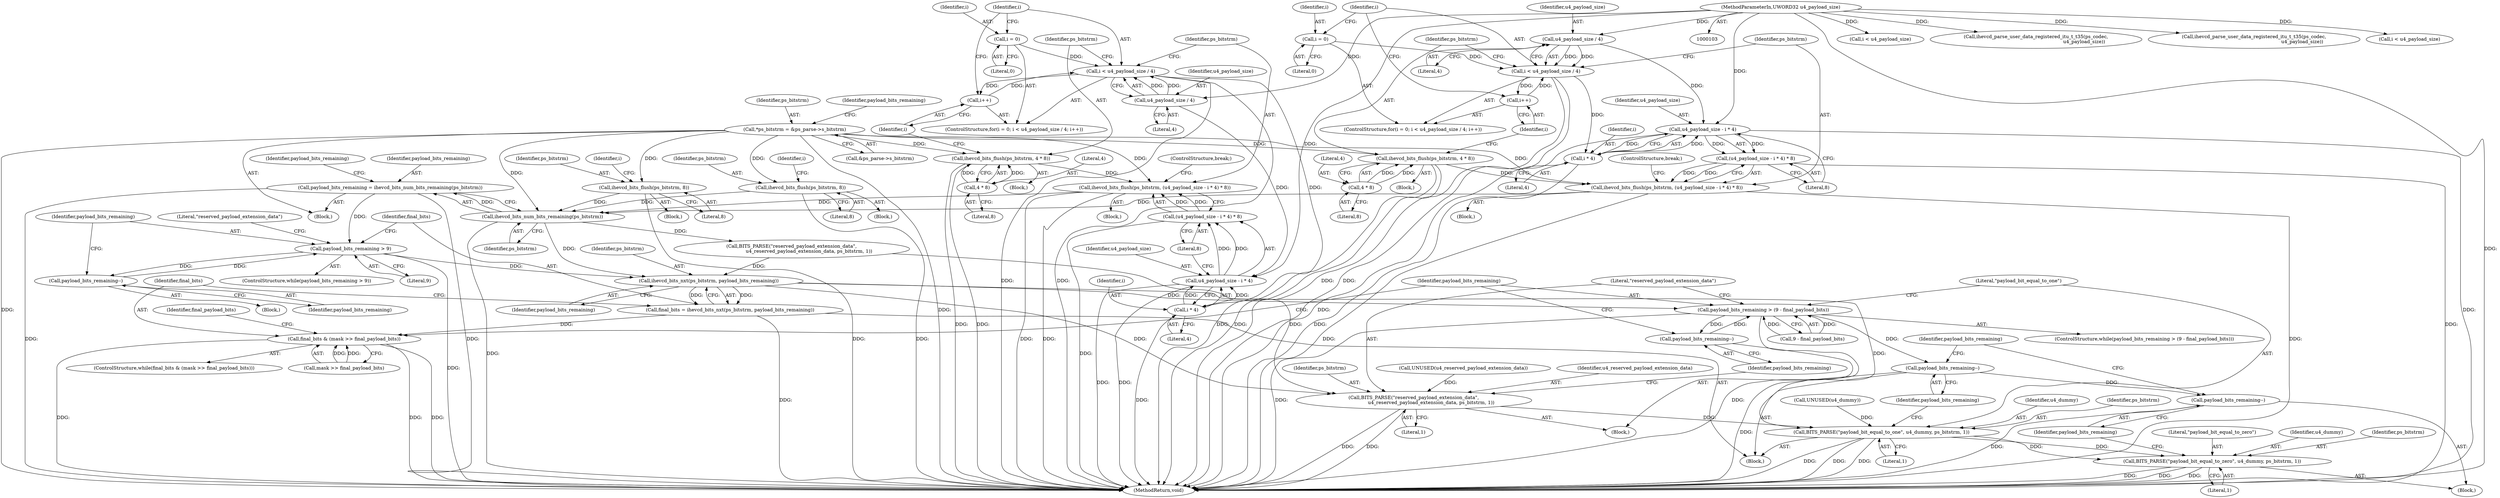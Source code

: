 digraph "0_Android_9f0fb67540d2259e4930d9bd5f1a1a6fb95af862@API" {
"1000345" [label="(Call,payload_bits_remaining = ihevcd_bits_num_bits_remaining(ps_bitstrm))"];
"1000347" [label="(Call,ihevcd_bits_num_bits_remaining(ps_bitstrm))"];
"1000315" [label="(Call,ihevcd_bits_flush(ps_bitstrm, (u4_payload_size - i * 4) * 8))"];
"1000310" [label="(Call,ihevcd_bits_flush(ps_bitstrm, 4 * 8))"];
"1000117" [label="(Call,*ps_bitstrm = &ps_parse->s_bitstrm)"];
"1000312" [label="(Call,4 * 8)"];
"1000317" [label="(Call,(u4_payload_size - i * 4) * 8)"];
"1000318" [label="(Call,u4_payload_size - i * 4)"];
"1000304" [label="(Call,u4_payload_size / 4)"];
"1000106" [label="(MethodParameterIn,UWORD32 u4_payload_size)"];
"1000320" [label="(Call,i * 4)"];
"1000302" [label="(Call,i < u4_payload_size / 4)"];
"1000299" [label="(Call,i = 0)"];
"1000307" [label="(Call,i++)"];
"1000272" [label="(Call,ihevcd_bits_flush(ps_bitstrm, 8))"];
"1000246" [label="(Call,ihevcd_bits_flush(ps_bitstrm, (u4_payload_size - i * 4) * 8))"];
"1000241" [label="(Call,ihevcd_bits_flush(ps_bitstrm, 4 * 8))"];
"1000243" [label="(Call,4 * 8)"];
"1000248" [label="(Call,(u4_payload_size - i * 4) * 8)"];
"1000249" [label="(Call,u4_payload_size - i * 4)"];
"1000235" [label="(Call,u4_payload_size / 4)"];
"1000251" [label="(Call,i * 4)"];
"1000233" [label="(Call,i < u4_payload_size / 4)"];
"1000238" [label="(Call,i++)"];
"1000230" [label="(Call,i = 0)"];
"1000341" [label="(Call,ihevcd_bits_flush(ps_bitstrm, 8))"];
"1000368" [label="(Call,payload_bits_remaining > 9)"];
"1000377" [label="(Call,payload_bits_remaining--)"];
"1000381" [label="(Call,ihevcd_bits_nxt(ps_bitstrm, payload_bits_remaining))"];
"1000379" [label="(Call,final_bits = ihevcd_bits_nxt(ps_bitstrm, payload_bits_remaining))"];
"1000385" [label="(Call,final_bits & (mask >> final_payload_bits))"];
"1000395" [label="(Call,payload_bits_remaining > (9 - final_payload_bits))"];
"1000406" [label="(Call,payload_bits_remaining--)"];
"1000413" [label="(Call,payload_bits_remaining--)"];
"1000423" [label="(Call,payload_bits_remaining--)"];
"1000401" [label="(Call,BITS_PARSE(\"reserved_payload_extension_data\",\n                       u4_reserved_payload_extension_data, ps_bitstrm, 1))"];
"1000408" [label="(Call,BITS_PARSE(\"payload_bit_equal_to_one\", u4_dummy, ps_bitstrm, 1))"];
"1000418" [label="(Call,BITS_PARSE(\"payload_bit_equal_to_zero\", u4_dummy, ps_bitstrm, 1))"];
"1000309" [label="(Block,)"];
"1000379" [label="(Call,final_bits = ihevcd_bits_nxt(ps_bitstrm, payload_bits_remaining))"];
"1000249" [label="(Call,u4_payload_size - i * 4)"];
"1000339" [label="(Identifier,i)"];
"1000242" [label="(Identifier,ps_bitstrm)"];
"1000311" [label="(Identifier,ps_bitstrm)"];
"1000386" [label="(Identifier,final_bits)"];
"1000417" [label="(Block,)"];
"1000413" [label="(Call,payload_bits_remaining--)"];
"1000335" [label="(Call,i < u4_payload_size)"];
"1000419" [label="(Literal,\"payload_bit_equal_to_zero\")"];
"1000422" [label="(Literal,1)"];
"1000234" [label="(Identifier,i)"];
"1000382" [label="(Identifier,ps_bitstrm)"];
"1000416" [label="(Identifier,payload_bits_remaining)"];
"1000271" [label="(Block,)"];
"1000318" [label="(Call,u4_payload_size - i * 4)"];
"1000346" [label="(Identifier,payload_bits_remaining)"];
"1000420" [label="(Identifier,u4_dummy)"];
"1000403" [label="(Identifier,u4_reserved_payload_extension_data)"];
"1000410" [label="(Identifier,u4_dummy)"];
"1000343" [label="(Literal,8)"];
"1000373" [label="(Literal,\"reserved_payload_extension_data\")"];
"1000254" [label="(Literal,8)"];
"1000341" [label="(Call,ihevcd_bits_flush(ps_bitstrm, 8))"];
"1000351" [label="(Block,)"];
"1000251" [label="(Call,i * 4)"];
"1000260" [label="(ControlStructure,break;)"];
"1000407" [label="(Identifier,payload_bits_remaining)"];
"1000404" [label="(Identifier,ps_bitstrm)"];
"1000421" [label="(Identifier,ps_bitstrm)"];
"1000347" [label="(Call,ihevcd_bits_num_bits_remaining(ps_bitstrm))"];
"1000418" [label="(Call,BITS_PARSE(\"payload_bit_equal_to_zero\", u4_dummy, ps_bitstrm, 1))"];
"1000326" [label="(Call,ihevcd_parse_user_data_registered_itu_t_t35(ps_codec,\n                                                                u4_payload_size))"];
"1000240" [label="(Block,)"];
"1000322" [label="(Literal,4)"];
"1000119" [label="(Call,&ps_parse->s_bitstrm)"];
"1000423" [label="(Call,payload_bits_remaining--)"];
"1000237" [label="(Literal,4)"];
"1000383" [label="(Identifier,payload_bits_remaining)"];
"1000315" [label="(Call,ihevcd_bits_flush(ps_bitstrm, (u4_payload_size - i * 4) * 8))"];
"1000245" [label="(Literal,8)"];
"1000305" [label="(Identifier,u4_payload_size)"];
"1000273" [label="(Identifier,ps_bitstrm)"];
"1000412" [label="(Literal,1)"];
"1000230" [label="(Call,i = 0)"];
"1000297" [label="(Block,)"];
"1000253" [label="(Literal,4)"];
"1000312" [label="(Call,4 * 8)"];
"1000252" [label="(Identifier,i)"];
"1000108" [label="(Block,)"];
"1000411" [label="(Identifier,ps_bitstrm)"];
"1000394" [label="(ControlStructure,while(payload_bits_remaining > (9 - final_payload_bits)))"];
"1000229" [label="(ControlStructure,for(i = 0; i < u4_payload_size / 4; i++))"];
"1000387" [label="(Call,mask >> final_payload_bits)"];
"1000402" [label="(Literal,\"reserved_payload_extension_data\")"];
"1000363" [label="(Call,UNUSED(u4_dummy))"];
"1000377" [label="(Call,payload_bits_remaining--)"];
"1000371" [label="(Block,)"];
"1000316" [label="(Identifier,ps_bitstrm)"];
"1000368" [label="(Call,payload_bits_remaining > 9)"];
"1000270" [label="(Identifier,i)"];
"1000414" [label="(Identifier,payload_bits_remaining)"];
"1000302" [label="(Call,i < u4_payload_size / 4)"];
"1000241" [label="(Call,ihevcd_bits_flush(ps_bitstrm, 4 * 8))"];
"1000232" [label="(Literal,0)"];
"1000372" [label="(Call,BITS_PARSE(\"reserved_payload_extension_data\",\n                       u4_reserved_payload_extension_data, ps_bitstrm, 1))"];
"1000235" [label="(Call,u4_payload_size / 4)"];
"1000340" [label="(Block,)"];
"1000350" [label="(Identifier,payload_bits_remaining)"];
"1000257" [label="(Call,ihevcd_parse_user_data_registered_itu_t_t35(ps_codec,\n                                                                u4_payload_size))"];
"1000236" [label="(Identifier,u4_payload_size)"];
"1000400" [label="(Block,)"];
"1000303" [label="(Identifier,i)"];
"1000342" [label="(Identifier,ps_bitstrm)"];
"1000319" [label="(Identifier,u4_payload_size)"];
"1000408" [label="(Call,BITS_PARSE(\"payload_bit_equal_to_one\", u4_dummy, ps_bitstrm, 1))"];
"1000247" [label="(Identifier,ps_bitstrm)"];
"1000381" [label="(Call,ihevcd_bits_nxt(ps_bitstrm, payload_bits_remaining))"];
"1000395" [label="(Call,payload_bits_remaining > (9 - final_payload_bits))"];
"1000406" [label="(Call,payload_bits_remaining--)"];
"1000314" [label="(Literal,8)"];
"1000308" [label="(Identifier,i)"];
"1000106" [label="(MethodParameterIn,UWORD32 u4_payload_size)"];
"1000274" [label="(Literal,8)"];
"1000298" [label="(ControlStructure,for(i = 0; i < u4_payload_size / 4; i++))"];
"1000238" [label="(Call,i++)"];
"1000397" [label="(Call,9 - final_payload_bits)"];
"1000323" [label="(Literal,8)"];
"1000365" [label="(Call,UNUSED(u4_reserved_payload_extension_data))"];
"1000246" [label="(Call,ihevcd_bits_flush(ps_bitstrm, (u4_payload_size - i * 4) * 8))"];
"1000239" [label="(Identifier,i)"];
"1000272" [label="(Call,ihevcd_bits_flush(ps_bitstrm, 8))"];
"1000313" [label="(Literal,4)"];
"1000118" [label="(Identifier,ps_bitstrm)"];
"1000369" [label="(Identifier,payload_bits_remaining)"];
"1000266" [label="(Call,i < u4_payload_size)"];
"1000228" [label="(Block,)"];
"1000300" [label="(Identifier,i)"];
"1000317" [label="(Call,(u4_payload_size - i * 4) * 8)"];
"1000345" [label="(Call,payload_bits_remaining = ihevcd_bits_num_bits_remaining(ps_bitstrm))"];
"1000348" [label="(Identifier,ps_bitstrm)"];
"1000329" [label="(ControlStructure,break;)"];
"1000233" [label="(Call,i < u4_payload_size / 4)"];
"1000304" [label="(Call,u4_payload_size / 4)"];
"1000244" [label="(Literal,4)"];
"1000380" [label="(Identifier,final_bits)"];
"1000320" [label="(Call,i * 4)"];
"1000306" [label="(Literal,4)"];
"1000248" [label="(Call,(u4_payload_size - i * 4) * 8)"];
"1000250" [label="(Identifier,u4_payload_size)"];
"1000385" [label="(Call,final_bits & (mask >> final_payload_bits))"];
"1000299" [label="(Call,i = 0)"];
"1000243" [label="(Call,4 * 8)"];
"1000321" [label="(Identifier,i)"];
"1000424" [label="(Identifier,payload_bits_remaining)"];
"1000125" [label="(Identifier,payload_bits_remaining)"];
"1000378" [label="(Identifier,payload_bits_remaining)"];
"1000401" [label="(Call,BITS_PARSE(\"reserved_payload_extension_data\",\n                       u4_reserved_payload_extension_data, ps_bitstrm, 1))"];
"1000117" [label="(Call,*ps_bitstrm = &ps_parse->s_bitstrm)"];
"1000384" [label="(ControlStructure,while(final_bits & (mask >> final_payload_bits)))"];
"1000405" [label="(Literal,1)"];
"1000396" [label="(Identifier,payload_bits_remaining)"];
"1000307" [label="(Call,i++)"];
"1000367" [label="(ControlStructure,while(payload_bits_remaining > 9))"];
"1000301" [label="(Literal,0)"];
"1000426" [label="(MethodReturn,void)"];
"1000231" [label="(Identifier,i)"];
"1000310" [label="(Call,ihevcd_bits_flush(ps_bitstrm, 4 * 8))"];
"1000409" [label="(Literal,\"payload_bit_equal_to_one\")"];
"1000392" [label="(Identifier,final_payload_bits)"];
"1000370" [label="(Literal,9)"];
"1000345" -> "1000108"  [label="AST: "];
"1000345" -> "1000347"  [label="CFG: "];
"1000346" -> "1000345"  [label="AST: "];
"1000347" -> "1000345"  [label="AST: "];
"1000350" -> "1000345"  [label="CFG: "];
"1000345" -> "1000426"  [label="DDG: "];
"1000345" -> "1000426"  [label="DDG: "];
"1000347" -> "1000345"  [label="DDG: "];
"1000345" -> "1000368"  [label="DDG: "];
"1000347" -> "1000348"  [label="CFG: "];
"1000348" -> "1000347"  [label="AST: "];
"1000347" -> "1000426"  [label="DDG: "];
"1000315" -> "1000347"  [label="DDG: "];
"1000272" -> "1000347"  [label="DDG: "];
"1000246" -> "1000347"  [label="DDG: "];
"1000341" -> "1000347"  [label="DDG: "];
"1000117" -> "1000347"  [label="DDG: "];
"1000347" -> "1000372"  [label="DDG: "];
"1000347" -> "1000381"  [label="DDG: "];
"1000315" -> "1000297"  [label="AST: "];
"1000315" -> "1000317"  [label="CFG: "];
"1000316" -> "1000315"  [label="AST: "];
"1000317" -> "1000315"  [label="AST: "];
"1000329" -> "1000315"  [label="CFG: "];
"1000315" -> "1000426"  [label="DDG: "];
"1000315" -> "1000426"  [label="DDG: "];
"1000310" -> "1000315"  [label="DDG: "];
"1000117" -> "1000315"  [label="DDG: "];
"1000317" -> "1000315"  [label="DDG: "];
"1000317" -> "1000315"  [label="DDG: "];
"1000310" -> "1000309"  [label="AST: "];
"1000310" -> "1000312"  [label="CFG: "];
"1000311" -> "1000310"  [label="AST: "];
"1000312" -> "1000310"  [label="AST: "];
"1000308" -> "1000310"  [label="CFG: "];
"1000310" -> "1000426"  [label="DDG: "];
"1000310" -> "1000426"  [label="DDG: "];
"1000117" -> "1000310"  [label="DDG: "];
"1000312" -> "1000310"  [label="DDG: "];
"1000312" -> "1000310"  [label="DDG: "];
"1000117" -> "1000108"  [label="AST: "];
"1000117" -> "1000119"  [label="CFG: "];
"1000118" -> "1000117"  [label="AST: "];
"1000119" -> "1000117"  [label="AST: "];
"1000125" -> "1000117"  [label="CFG: "];
"1000117" -> "1000426"  [label="DDG: "];
"1000117" -> "1000426"  [label="DDG: "];
"1000117" -> "1000241"  [label="DDG: "];
"1000117" -> "1000246"  [label="DDG: "];
"1000117" -> "1000272"  [label="DDG: "];
"1000117" -> "1000341"  [label="DDG: "];
"1000312" -> "1000314"  [label="CFG: "];
"1000313" -> "1000312"  [label="AST: "];
"1000314" -> "1000312"  [label="AST: "];
"1000317" -> "1000323"  [label="CFG: "];
"1000318" -> "1000317"  [label="AST: "];
"1000323" -> "1000317"  [label="AST: "];
"1000317" -> "1000426"  [label="DDG: "];
"1000318" -> "1000317"  [label="DDG: "];
"1000318" -> "1000317"  [label="DDG: "];
"1000318" -> "1000320"  [label="CFG: "];
"1000319" -> "1000318"  [label="AST: "];
"1000320" -> "1000318"  [label="AST: "];
"1000323" -> "1000318"  [label="CFG: "];
"1000318" -> "1000426"  [label="DDG: "];
"1000318" -> "1000426"  [label="DDG: "];
"1000304" -> "1000318"  [label="DDG: "];
"1000106" -> "1000318"  [label="DDG: "];
"1000320" -> "1000318"  [label="DDG: "];
"1000320" -> "1000318"  [label="DDG: "];
"1000304" -> "1000302"  [label="AST: "];
"1000304" -> "1000306"  [label="CFG: "];
"1000305" -> "1000304"  [label="AST: "];
"1000306" -> "1000304"  [label="AST: "];
"1000302" -> "1000304"  [label="CFG: "];
"1000304" -> "1000302"  [label="DDG: "];
"1000304" -> "1000302"  [label="DDG: "];
"1000106" -> "1000304"  [label="DDG: "];
"1000106" -> "1000103"  [label="AST: "];
"1000106" -> "1000426"  [label="DDG: "];
"1000106" -> "1000235"  [label="DDG: "];
"1000106" -> "1000249"  [label="DDG: "];
"1000106" -> "1000257"  [label="DDG: "];
"1000106" -> "1000266"  [label="DDG: "];
"1000106" -> "1000326"  [label="DDG: "];
"1000106" -> "1000335"  [label="DDG: "];
"1000320" -> "1000322"  [label="CFG: "];
"1000321" -> "1000320"  [label="AST: "];
"1000322" -> "1000320"  [label="AST: "];
"1000320" -> "1000426"  [label="DDG: "];
"1000302" -> "1000320"  [label="DDG: "];
"1000302" -> "1000298"  [label="AST: "];
"1000303" -> "1000302"  [label="AST: "];
"1000311" -> "1000302"  [label="CFG: "];
"1000316" -> "1000302"  [label="CFG: "];
"1000302" -> "1000426"  [label="DDG: "];
"1000302" -> "1000426"  [label="DDG: "];
"1000299" -> "1000302"  [label="DDG: "];
"1000307" -> "1000302"  [label="DDG: "];
"1000302" -> "1000307"  [label="DDG: "];
"1000299" -> "1000298"  [label="AST: "];
"1000299" -> "1000301"  [label="CFG: "];
"1000300" -> "1000299"  [label="AST: "];
"1000301" -> "1000299"  [label="AST: "];
"1000303" -> "1000299"  [label="CFG: "];
"1000307" -> "1000298"  [label="AST: "];
"1000307" -> "1000308"  [label="CFG: "];
"1000308" -> "1000307"  [label="AST: "];
"1000303" -> "1000307"  [label="CFG: "];
"1000272" -> "1000271"  [label="AST: "];
"1000272" -> "1000274"  [label="CFG: "];
"1000273" -> "1000272"  [label="AST: "];
"1000274" -> "1000272"  [label="AST: "];
"1000270" -> "1000272"  [label="CFG: "];
"1000272" -> "1000426"  [label="DDG: "];
"1000246" -> "1000228"  [label="AST: "];
"1000246" -> "1000248"  [label="CFG: "];
"1000247" -> "1000246"  [label="AST: "];
"1000248" -> "1000246"  [label="AST: "];
"1000260" -> "1000246"  [label="CFG: "];
"1000246" -> "1000426"  [label="DDG: "];
"1000246" -> "1000426"  [label="DDG: "];
"1000241" -> "1000246"  [label="DDG: "];
"1000248" -> "1000246"  [label="DDG: "];
"1000248" -> "1000246"  [label="DDG: "];
"1000241" -> "1000240"  [label="AST: "];
"1000241" -> "1000243"  [label="CFG: "];
"1000242" -> "1000241"  [label="AST: "];
"1000243" -> "1000241"  [label="AST: "];
"1000239" -> "1000241"  [label="CFG: "];
"1000241" -> "1000426"  [label="DDG: "];
"1000241" -> "1000426"  [label="DDG: "];
"1000243" -> "1000241"  [label="DDG: "];
"1000243" -> "1000241"  [label="DDG: "];
"1000243" -> "1000245"  [label="CFG: "];
"1000244" -> "1000243"  [label="AST: "];
"1000245" -> "1000243"  [label="AST: "];
"1000248" -> "1000254"  [label="CFG: "];
"1000249" -> "1000248"  [label="AST: "];
"1000254" -> "1000248"  [label="AST: "];
"1000248" -> "1000426"  [label="DDG: "];
"1000249" -> "1000248"  [label="DDG: "];
"1000249" -> "1000248"  [label="DDG: "];
"1000249" -> "1000251"  [label="CFG: "];
"1000250" -> "1000249"  [label="AST: "];
"1000251" -> "1000249"  [label="AST: "];
"1000254" -> "1000249"  [label="CFG: "];
"1000249" -> "1000426"  [label="DDG: "];
"1000249" -> "1000426"  [label="DDG: "];
"1000235" -> "1000249"  [label="DDG: "];
"1000251" -> "1000249"  [label="DDG: "];
"1000251" -> "1000249"  [label="DDG: "];
"1000235" -> "1000233"  [label="AST: "];
"1000235" -> "1000237"  [label="CFG: "];
"1000236" -> "1000235"  [label="AST: "];
"1000237" -> "1000235"  [label="AST: "];
"1000233" -> "1000235"  [label="CFG: "];
"1000235" -> "1000233"  [label="DDG: "];
"1000235" -> "1000233"  [label="DDG: "];
"1000251" -> "1000253"  [label="CFG: "];
"1000252" -> "1000251"  [label="AST: "];
"1000253" -> "1000251"  [label="AST: "];
"1000251" -> "1000426"  [label="DDG: "];
"1000233" -> "1000251"  [label="DDG: "];
"1000233" -> "1000229"  [label="AST: "];
"1000234" -> "1000233"  [label="AST: "];
"1000242" -> "1000233"  [label="CFG: "];
"1000247" -> "1000233"  [label="CFG: "];
"1000233" -> "1000426"  [label="DDG: "];
"1000233" -> "1000426"  [label="DDG: "];
"1000238" -> "1000233"  [label="DDG: "];
"1000230" -> "1000233"  [label="DDG: "];
"1000233" -> "1000238"  [label="DDG: "];
"1000238" -> "1000229"  [label="AST: "];
"1000238" -> "1000239"  [label="CFG: "];
"1000239" -> "1000238"  [label="AST: "];
"1000234" -> "1000238"  [label="CFG: "];
"1000230" -> "1000229"  [label="AST: "];
"1000230" -> "1000232"  [label="CFG: "];
"1000231" -> "1000230"  [label="AST: "];
"1000232" -> "1000230"  [label="AST: "];
"1000234" -> "1000230"  [label="CFG: "];
"1000341" -> "1000340"  [label="AST: "];
"1000341" -> "1000343"  [label="CFG: "];
"1000342" -> "1000341"  [label="AST: "];
"1000343" -> "1000341"  [label="AST: "];
"1000339" -> "1000341"  [label="CFG: "];
"1000341" -> "1000426"  [label="DDG: "];
"1000368" -> "1000367"  [label="AST: "];
"1000368" -> "1000370"  [label="CFG: "];
"1000369" -> "1000368"  [label="AST: "];
"1000370" -> "1000368"  [label="AST: "];
"1000373" -> "1000368"  [label="CFG: "];
"1000380" -> "1000368"  [label="CFG: "];
"1000368" -> "1000426"  [label="DDG: "];
"1000377" -> "1000368"  [label="DDG: "];
"1000368" -> "1000377"  [label="DDG: "];
"1000368" -> "1000381"  [label="DDG: "];
"1000377" -> "1000371"  [label="AST: "];
"1000377" -> "1000378"  [label="CFG: "];
"1000378" -> "1000377"  [label="AST: "];
"1000369" -> "1000377"  [label="CFG: "];
"1000381" -> "1000379"  [label="AST: "];
"1000381" -> "1000383"  [label="CFG: "];
"1000382" -> "1000381"  [label="AST: "];
"1000383" -> "1000381"  [label="AST: "];
"1000379" -> "1000381"  [label="CFG: "];
"1000381" -> "1000379"  [label="DDG: "];
"1000381" -> "1000379"  [label="DDG: "];
"1000372" -> "1000381"  [label="DDG: "];
"1000381" -> "1000395"  [label="DDG: "];
"1000381" -> "1000401"  [label="DDG: "];
"1000381" -> "1000408"  [label="DDG: "];
"1000379" -> "1000351"  [label="AST: "];
"1000380" -> "1000379"  [label="AST: "];
"1000386" -> "1000379"  [label="CFG: "];
"1000379" -> "1000426"  [label="DDG: "];
"1000379" -> "1000385"  [label="DDG: "];
"1000385" -> "1000384"  [label="AST: "];
"1000385" -> "1000387"  [label="CFG: "];
"1000386" -> "1000385"  [label="AST: "];
"1000387" -> "1000385"  [label="AST: "];
"1000392" -> "1000385"  [label="CFG: "];
"1000396" -> "1000385"  [label="CFG: "];
"1000385" -> "1000426"  [label="DDG: "];
"1000385" -> "1000426"  [label="DDG: "];
"1000385" -> "1000426"  [label="DDG: "];
"1000387" -> "1000385"  [label="DDG: "];
"1000387" -> "1000385"  [label="DDG: "];
"1000395" -> "1000394"  [label="AST: "];
"1000395" -> "1000397"  [label="CFG: "];
"1000396" -> "1000395"  [label="AST: "];
"1000397" -> "1000395"  [label="AST: "];
"1000402" -> "1000395"  [label="CFG: "];
"1000409" -> "1000395"  [label="CFG: "];
"1000395" -> "1000426"  [label="DDG: "];
"1000395" -> "1000426"  [label="DDG: "];
"1000406" -> "1000395"  [label="DDG: "];
"1000397" -> "1000395"  [label="DDG: "];
"1000397" -> "1000395"  [label="DDG: "];
"1000395" -> "1000406"  [label="DDG: "];
"1000395" -> "1000413"  [label="DDG: "];
"1000406" -> "1000400"  [label="AST: "];
"1000406" -> "1000407"  [label="CFG: "];
"1000407" -> "1000406"  [label="AST: "];
"1000396" -> "1000406"  [label="CFG: "];
"1000413" -> "1000351"  [label="AST: "];
"1000413" -> "1000414"  [label="CFG: "];
"1000414" -> "1000413"  [label="AST: "];
"1000416" -> "1000413"  [label="CFG: "];
"1000413" -> "1000426"  [label="DDG: "];
"1000413" -> "1000423"  [label="DDG: "];
"1000423" -> "1000417"  [label="AST: "];
"1000423" -> "1000424"  [label="CFG: "];
"1000424" -> "1000423"  [label="AST: "];
"1000416" -> "1000423"  [label="CFG: "];
"1000423" -> "1000426"  [label="DDG: "];
"1000401" -> "1000400"  [label="AST: "];
"1000401" -> "1000405"  [label="CFG: "];
"1000402" -> "1000401"  [label="AST: "];
"1000403" -> "1000401"  [label="AST: "];
"1000404" -> "1000401"  [label="AST: "];
"1000405" -> "1000401"  [label="AST: "];
"1000407" -> "1000401"  [label="CFG: "];
"1000401" -> "1000426"  [label="DDG: "];
"1000401" -> "1000426"  [label="DDG: "];
"1000365" -> "1000401"  [label="DDG: "];
"1000372" -> "1000401"  [label="DDG: "];
"1000401" -> "1000408"  [label="DDG: "];
"1000408" -> "1000351"  [label="AST: "];
"1000408" -> "1000412"  [label="CFG: "];
"1000409" -> "1000408"  [label="AST: "];
"1000410" -> "1000408"  [label="AST: "];
"1000411" -> "1000408"  [label="AST: "];
"1000412" -> "1000408"  [label="AST: "];
"1000414" -> "1000408"  [label="CFG: "];
"1000408" -> "1000426"  [label="DDG: "];
"1000408" -> "1000426"  [label="DDG: "];
"1000408" -> "1000426"  [label="DDG: "];
"1000363" -> "1000408"  [label="DDG: "];
"1000408" -> "1000418"  [label="DDG: "];
"1000408" -> "1000418"  [label="DDG: "];
"1000418" -> "1000417"  [label="AST: "];
"1000418" -> "1000422"  [label="CFG: "];
"1000419" -> "1000418"  [label="AST: "];
"1000420" -> "1000418"  [label="AST: "];
"1000421" -> "1000418"  [label="AST: "];
"1000422" -> "1000418"  [label="AST: "];
"1000424" -> "1000418"  [label="CFG: "];
"1000418" -> "1000426"  [label="DDG: "];
"1000418" -> "1000426"  [label="DDG: "];
"1000418" -> "1000426"  [label="DDG: "];
}
